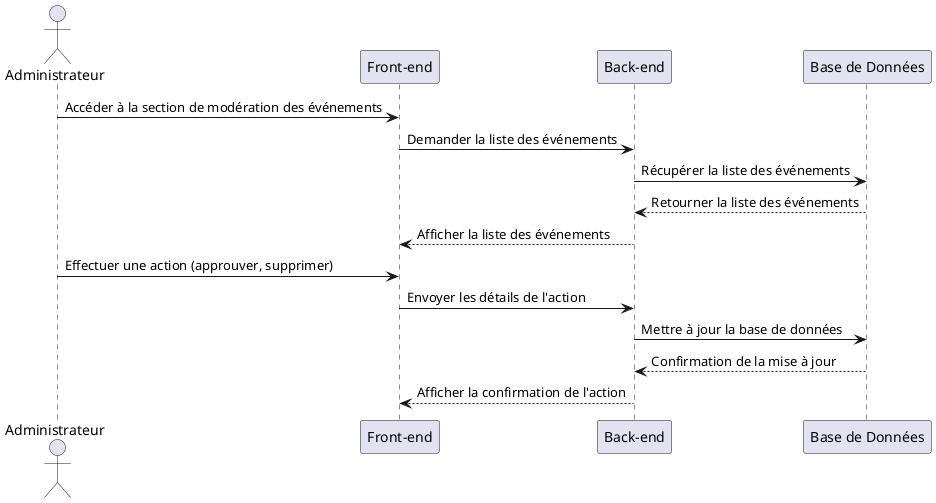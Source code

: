 @startuml
actor Administrateur
participant "Front-end" as FE
participant "Back-end" as BE
participant "Base de Données" as DB

Administrateur -> FE: Accéder à la section de modération des événements
FE -> BE: Demander la liste des événements
BE -> DB: Récupérer la liste des événements
DB --> BE: Retourner la liste des événements
BE --> FE: Afficher la liste des événements
Administrateur -> FE: Effectuer une action (approuver, supprimer)
FE -> BE: Envoyer les détails de l'action
BE -> DB: Mettre à jour la base de données
DB --> BE: Confirmation de la mise à jour
BE --> FE: Afficher la confirmation de l'action

@enduml
